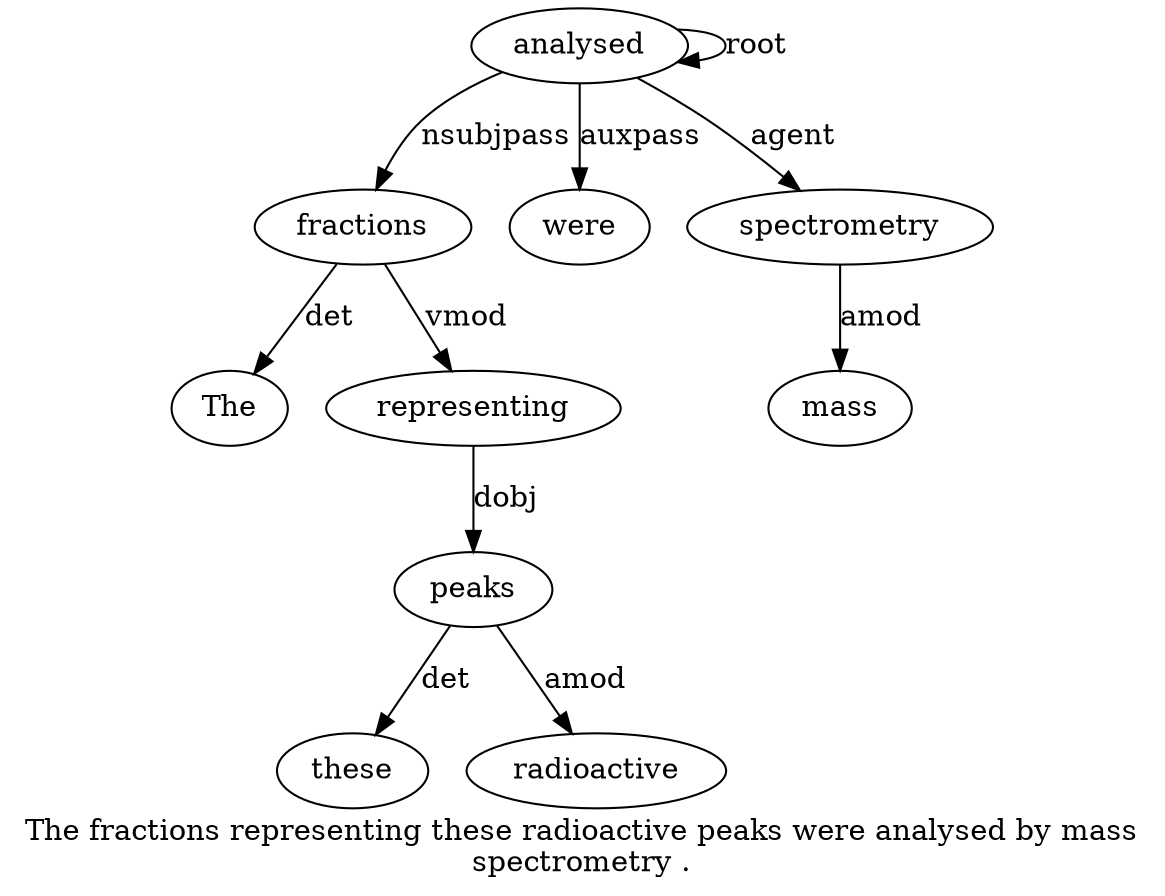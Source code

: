digraph "The fractions representing these radioactive peaks were analysed by mass spectrometry ." {
label="The fractions representing these radioactive peaks were analysed by mass
spectrometry .";
fractions2 [style=filled, fillcolor=white, label=fractions];
The1 [style=filled, fillcolor=white, label=The];
fractions2 -> The1  [label=det];
analysed8 [style=filled, fillcolor=white, label=analysed];
analysed8 -> fractions2  [label=nsubjpass];
representing3 [style=filled, fillcolor=white, label=representing];
fractions2 -> representing3  [label=vmod];
peaks6 [style=filled, fillcolor=white, label=peaks];
these4 [style=filled, fillcolor=white, label=these];
peaks6 -> these4  [label=det];
radioactive5 [style=filled, fillcolor=white, label=radioactive];
peaks6 -> radioactive5  [label=amod];
representing3 -> peaks6  [label=dobj];
were7 [style=filled, fillcolor=white, label=were];
analysed8 -> were7  [label=auxpass];
analysed8 -> analysed8  [label=root];
spectrometry11 [style=filled, fillcolor=white, label=spectrometry];
mass10 [style=filled, fillcolor=white, label=mass];
spectrometry11 -> mass10  [label=amod];
analysed8 -> spectrometry11  [label=agent];
}
